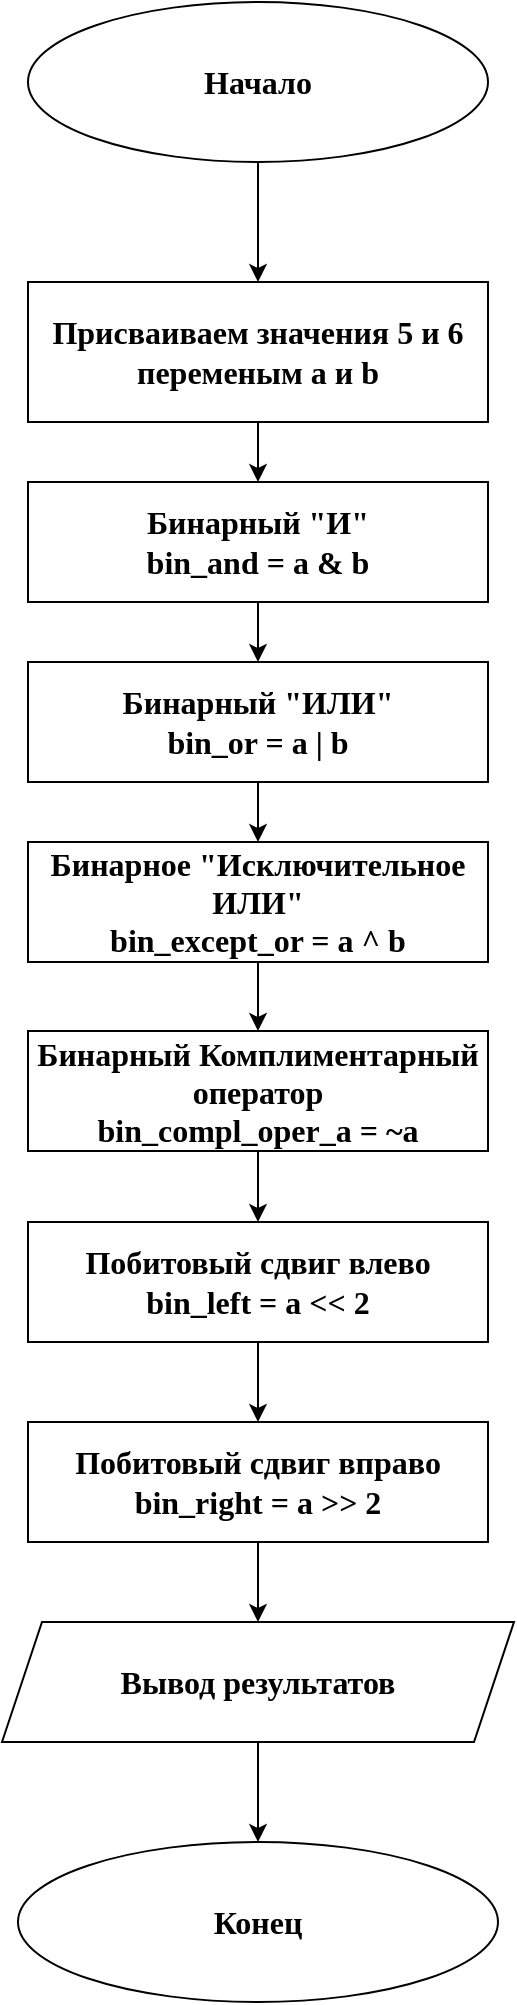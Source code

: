 <mxfile version="14.5.1" type="device"><diagram id="uKfjenHjlWNBguXopupy" name="Страница 1"><mxGraphModel dx="460" dy="853" grid="1" gridSize="10" guides="1" tooltips="1" connect="1" arrows="1" fold="1" page="1" pageScale="1" pageWidth="827" pageHeight="1169" math="0" shadow="0"><root><mxCell id="0"/><mxCell id="1" parent="0"/><mxCell id="-k3fvu2jRGaUQaxM-1Wi-4" style="edgeStyle=orthogonalEdgeStyle;rounded=0;orthogonalLoop=1;jettySize=auto;html=1;exitX=0.5;exitY=1;exitDx=0;exitDy=0;entryX=0.5;entryY=0;entryDx=0;entryDy=0;fontFamily=Times New Roman;fontStyle=1;fontSize=16;" edge="1" parent="1" source="-k3fvu2jRGaUQaxM-1Wi-1" target="-k3fvu2jRGaUQaxM-1Wi-2"><mxGeometry relative="1" as="geometry"/></mxCell><mxCell id="-k3fvu2jRGaUQaxM-1Wi-1" value="&lt;font style=&quot;font-size: 16px;&quot;&gt;&lt;span style=&quot;font-size: 16px;&quot;&gt;Начало&lt;/span&gt;&lt;/font&gt;" style="ellipse;whiteSpace=wrap;html=1;fontFamily=Times New Roman;fontStyle=1;fontSize=16;" vertex="1" parent="1"><mxGeometry x="310" y="40" width="230" height="80" as="geometry"/></mxCell><mxCell id="-k3fvu2jRGaUQaxM-1Wi-13" style="edgeStyle=orthogonalEdgeStyle;rounded=0;orthogonalLoop=1;jettySize=auto;html=1;exitX=0.5;exitY=1;exitDx=0;exitDy=0;entryX=0.5;entryY=0;entryDx=0;entryDy=0;fontFamily=Times New Roman;fontSize=16;" edge="1" parent="1" source="-k3fvu2jRGaUQaxM-1Wi-2" target="-k3fvu2jRGaUQaxM-1Wi-5"><mxGeometry relative="1" as="geometry"/></mxCell><mxCell id="-k3fvu2jRGaUQaxM-1Wi-2" value="&lt;font style=&quot;font-size: 16px;&quot;&gt;&lt;span style=&quot;font-size: 16px;&quot;&gt;Присваиваем значения 5 и 6 переменым a и b&lt;/span&gt;&lt;/font&gt;" style="rounded=0;whiteSpace=wrap;html=1;fontFamily=Times New Roman;fontStyle=1;fontSize=16;" vertex="1" parent="1"><mxGeometry x="310" y="180" width="230" height="70" as="geometry"/></mxCell><mxCell id="-k3fvu2jRGaUQaxM-1Wi-14" value="" style="edgeStyle=orthogonalEdgeStyle;rounded=0;orthogonalLoop=1;jettySize=auto;html=1;fontFamily=Times New Roman;fontSize=16;" edge="1" parent="1" source="-k3fvu2jRGaUQaxM-1Wi-5" target="-k3fvu2jRGaUQaxM-1Wi-7"><mxGeometry relative="1" as="geometry"/></mxCell><mxCell id="-k3fvu2jRGaUQaxM-1Wi-5" value="&lt;font style=&quot;font-size: 16px;&quot;&gt;&lt;span style=&quot;font-size: 16px;&quot;&gt;Бинарный &quot;И&quot; &lt;br style=&quot;font-size: 16px;&quot;&gt;bin_and = a &amp;amp; b&lt;/span&gt;&lt;/font&gt;" style="rounded=0;whiteSpace=wrap;html=1;fontFamily=Times New Roman;fontStyle=1;fontSize=16;" vertex="1" parent="1"><mxGeometry x="310" y="280" width="230" height="60" as="geometry"/></mxCell><mxCell id="-k3fvu2jRGaUQaxM-1Wi-16" value="" style="edgeStyle=orthogonalEdgeStyle;rounded=0;orthogonalLoop=1;jettySize=auto;html=1;fontFamily=Times New Roman;fontSize=16;" edge="1" parent="1" source="-k3fvu2jRGaUQaxM-1Wi-6" target="-k3fvu2jRGaUQaxM-1Wi-8"><mxGeometry relative="1" as="geometry"/></mxCell><mxCell id="-k3fvu2jRGaUQaxM-1Wi-6" value="Бинарное &quot;Исключительное ИЛИ&quot;&lt;br style=&quot;font-size: 16px;&quot;&gt;bin_except_or = a ^ b" style="rounded=0;whiteSpace=wrap;html=1;fontFamily=Times New Roman;fontStyle=1;fontSize=16;" vertex="1" parent="1"><mxGeometry x="310" y="460" width="230" height="60" as="geometry"/></mxCell><mxCell id="-k3fvu2jRGaUQaxM-1Wi-15" value="" style="edgeStyle=orthogonalEdgeStyle;rounded=0;orthogonalLoop=1;jettySize=auto;html=1;fontFamily=Times New Roman;fontSize=16;" edge="1" parent="1" source="-k3fvu2jRGaUQaxM-1Wi-7" target="-k3fvu2jRGaUQaxM-1Wi-6"><mxGeometry relative="1" as="geometry"/></mxCell><mxCell id="-k3fvu2jRGaUQaxM-1Wi-7" value="Бинарный &quot;ИЛИ&quot;&lt;br style=&quot;font-size: 16px;&quot;&gt;bin_or = a | b" style="rounded=0;whiteSpace=wrap;html=1;fontFamily=Times New Roman;fontStyle=1;fontSize=16;" vertex="1" parent="1"><mxGeometry x="310" y="370" width="230" height="60" as="geometry"/></mxCell><mxCell id="-k3fvu2jRGaUQaxM-1Wi-17" value="" style="edgeStyle=orthogonalEdgeStyle;rounded=0;orthogonalLoop=1;jettySize=auto;html=1;fontFamily=Times New Roman;fontSize=16;" edge="1" parent="1" source="-k3fvu2jRGaUQaxM-1Wi-8" target="-k3fvu2jRGaUQaxM-1Wi-9"><mxGeometry relative="1" as="geometry"/></mxCell><mxCell id="-k3fvu2jRGaUQaxM-1Wi-8" value="Бинарный Комплиментарный оператор&lt;br style=&quot;font-size: 16px;&quot;&gt;bin_compl_oper_a = ~a" style="rounded=0;whiteSpace=wrap;html=1;fontFamily=Times New Roman;fontStyle=1;fontSize=16;" vertex="1" parent="1"><mxGeometry x="310" y="554.5" width="230" height="60" as="geometry"/></mxCell><mxCell id="-k3fvu2jRGaUQaxM-1Wi-18" value="" style="edgeStyle=orthogonalEdgeStyle;rounded=0;orthogonalLoop=1;jettySize=auto;html=1;fontFamily=Times New Roman;fontSize=16;" edge="1" parent="1" source="-k3fvu2jRGaUQaxM-1Wi-9" target="-k3fvu2jRGaUQaxM-1Wi-10"><mxGeometry relative="1" as="geometry"/></mxCell><mxCell id="-k3fvu2jRGaUQaxM-1Wi-9" value="Побитовый сдвиг влево&lt;br style=&quot;font-size: 16px;&quot;&gt;bin_left = a &amp;lt;&amp;lt; 2" style="rounded=0;whiteSpace=wrap;html=1;fontFamily=Times New Roman;fontStyle=1;fontSize=16;" vertex="1" parent="1"><mxGeometry x="310" y="650" width="230" height="60" as="geometry"/></mxCell><mxCell id="-k3fvu2jRGaUQaxM-1Wi-19" value="" style="edgeStyle=orthogonalEdgeStyle;rounded=0;orthogonalLoop=1;jettySize=auto;html=1;fontFamily=Times New Roman;fontSize=16;" edge="1" parent="1" source="-k3fvu2jRGaUQaxM-1Wi-10" target="-k3fvu2jRGaUQaxM-1Wi-11"><mxGeometry relative="1" as="geometry"/></mxCell><mxCell id="-k3fvu2jRGaUQaxM-1Wi-10" value="Побитовый сдвиг вправо&lt;br style=&quot;font-size: 16px;&quot;&gt;bin_right = a &amp;gt;&amp;gt; 2" style="rounded=0;whiteSpace=wrap;html=1;fontFamily=Times New Roman;fontStyle=1;fontSize=16;" vertex="1" parent="1"><mxGeometry x="310" y="750" width="230" height="60" as="geometry"/></mxCell><mxCell id="-k3fvu2jRGaUQaxM-1Wi-20" value="" style="edgeStyle=orthogonalEdgeStyle;rounded=0;orthogonalLoop=1;jettySize=auto;html=1;fontFamily=Times New Roman;fontSize=16;" edge="1" parent="1" source="-k3fvu2jRGaUQaxM-1Wi-11" target="-k3fvu2jRGaUQaxM-1Wi-12"><mxGeometry relative="1" as="geometry"/></mxCell><mxCell id="-k3fvu2jRGaUQaxM-1Wi-11" value="Вывод результатов" style="shape=parallelogram;perimeter=parallelogramPerimeter;whiteSpace=wrap;html=1;fixedSize=1;fontFamily=Times New Roman;fontStyle=1;fontSize=16;" vertex="1" parent="1"><mxGeometry x="297" y="850" width="256" height="60" as="geometry"/></mxCell><mxCell id="-k3fvu2jRGaUQaxM-1Wi-12" value="Конец" style="ellipse;whiteSpace=wrap;html=1;fontFamily=Times New Roman;fontStyle=1;fontSize=16;" vertex="1" parent="1"><mxGeometry x="305" y="960" width="240" height="80" as="geometry"/></mxCell></root></mxGraphModel></diagram></mxfile>